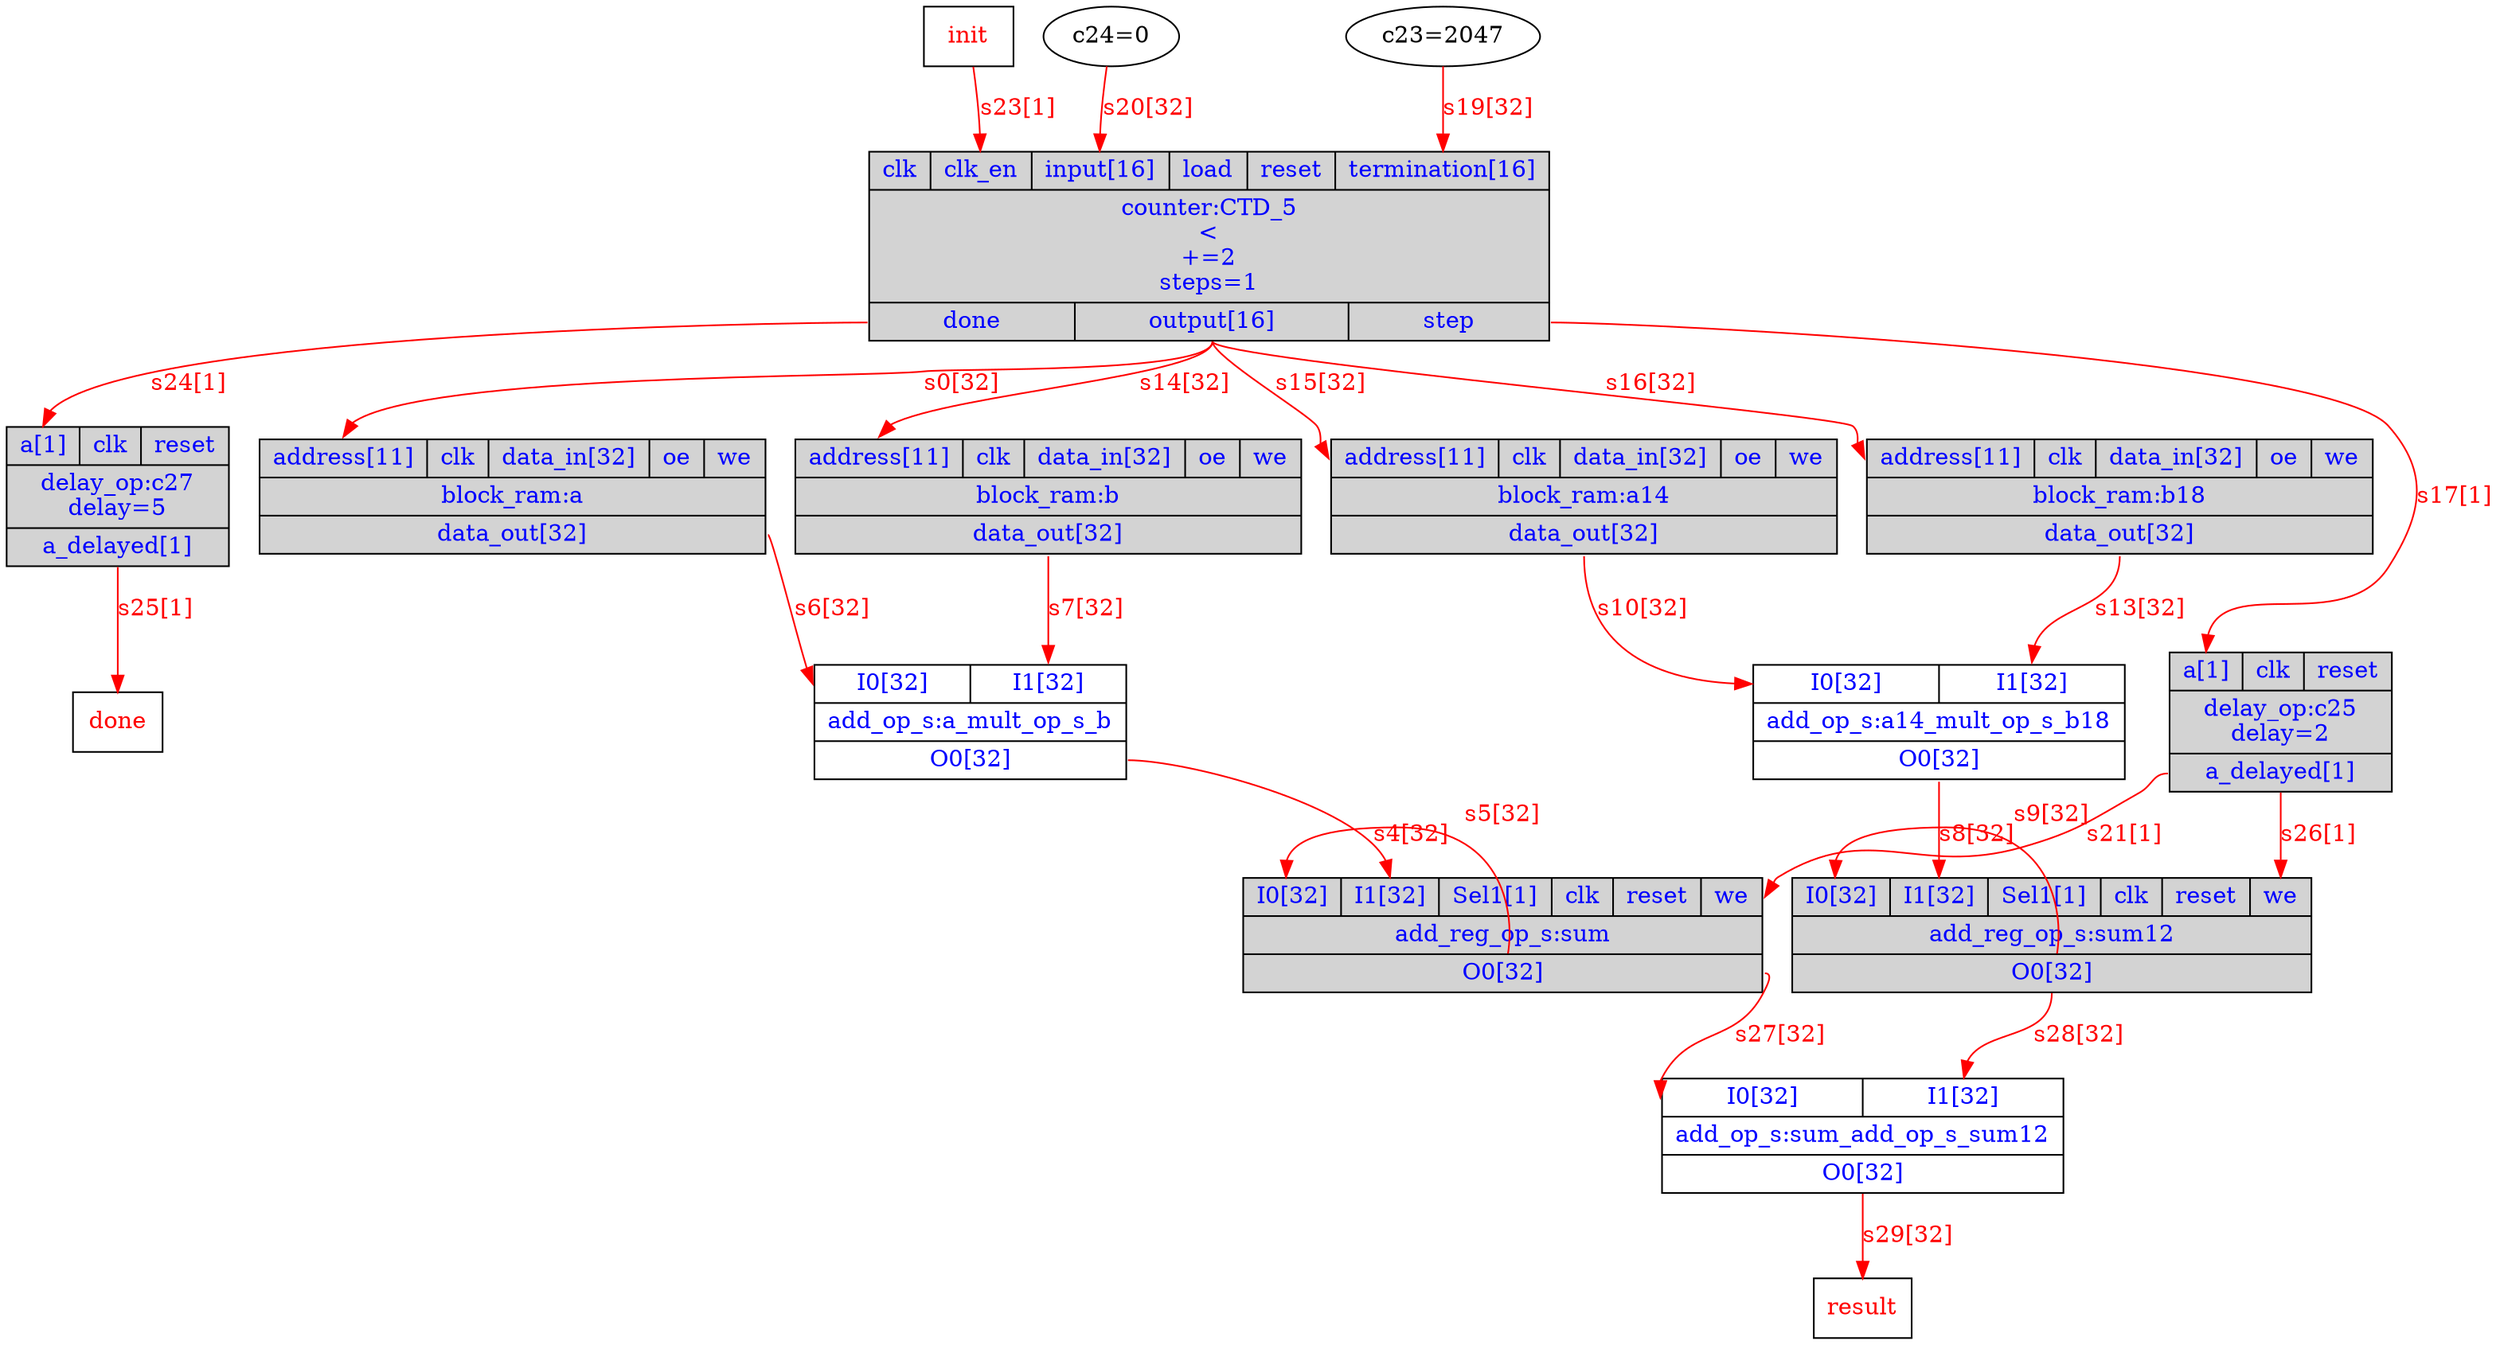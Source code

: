 digraph diagram {
// Components (Nodes) 
"CTD_5" [shape=record, fontcolor=blue, style="filled", fillcolor="lightgray", label="{{<clk>clk|<clk_en>clk_en|<input>input[16]|<load>load|<reset>reset|<termination>termination[16]}|counter:CTD_5\n\<\n+=2\nsteps=1|{<done>done|<output>output[16]|<step>step}}"]; 
"sum" [shape=record, fontcolor=blue, style="filled", fillcolor="lightgray", label="{{<I0>I0[32]|<I1>I1[32]|<Sel1>Sel1[1]|<clk>clk|<reset>reset|<we>we}|add_reg_op_s:sum|{<O0>O0[32]}}"]; 
"a_mult_op_s_b" [shape=record, fontcolor=blue, label="{{<I0>I0[32]|<I1>I1[32]}|add_op_s:a_mult_op_s_b|{<O0>O0[32]}}"]; 
"a" [shape=record, fontcolor=blue, style="filled", fillcolor="lightgray", label="{{<address>address[11]|<clk>clk|<data_in>data_in[32]|<oe>oe|<we>we}|block_ram:a|{<data_out>data_out[32]}}"]; 
"b" [shape=record, fontcolor=blue, style="filled", fillcolor="lightgray", label="{{<address>address[11]|<clk>clk|<data_in>data_in[32]|<oe>oe|<we>we}|block_ram:b|{<data_out>data_out[32]}}"]; 
"sum12" [shape=record, fontcolor=blue, style="filled", fillcolor="lightgray", label="{{<I0>I0[32]|<I1>I1[32]|<Sel1>Sel1[1]|<clk>clk|<reset>reset|<we>we}|add_reg_op_s:sum12|{<O0>O0[32]}}"]; 
"a14_mult_op_s_b18" [shape=record, fontcolor=blue, label="{{<I0>I0[32]|<I1>I1[32]}|add_op_s:a14_mult_op_s_b18|{<O0>O0[32]}}"]; 
"a14" [shape=record, fontcolor=blue, style="filled", fillcolor="lightgray", label="{{<address>address[11]|<clk>clk|<data_in>data_in[32]|<oe>oe|<we>we}|block_ram:a14|{<data_out>data_out[32]}}"]; 
"b18" [shape=record, fontcolor=blue, style="filled", fillcolor="lightgray", label="{{<address>address[11]|<clk>clk|<data_in>data_in[32]|<oe>oe|<we>we}|block_ram:b18|{<data_out>data_out[32]}}"]; 
"init" [shape=msquare fontcolor=red label="init"]"done" [shape=msquare fontcolor=red label="done"]"c23" [fontcolor=b label="c23=2047"]"c24" [fontcolor=b label="c24=0"]"c25" [shape=record, fontcolor=blue, style="filled", fillcolor="lightgray", label="{{<a>a[1]|<clk>clk|<reset>reset}|delay_op:c25\ndelay=2|{<a_delayed>a_delayed[1]}}"]; 
"c27" [shape=record, fontcolor=blue, style="filled", fillcolor="lightgray", label="{{<a>a[1]|<clk>clk|<reset>reset}|delay_op:c27\ndelay=5|{<a_delayed>a_delayed[1]}}"]; 
"sum_add_op_s_sum12" [shape=record, fontcolor=blue, label="{{<I0>I0[32]|<I1>I1[32]}|add_op_s:sum_add_op_s_sum12|{<O0>O0[32]}}"]; 
"result" [shape=msquare fontcolor=red label="result"]// Signals (Edges) 
"CTD_5":output -> "a":address[label="s0[32]" color=red fontcolor=red]; 
"a_mult_op_s_b":O0 -> "sum":I1[label="s4[32]" color=red fontcolor=red]; 
"sum":O0 -> "sum":I0[label="s5[32]" color=red fontcolor=red]; 
"a":data_out -> "a_mult_op_s_b":I0[label="s6[32]" color=red fontcolor=red]; 
"b":data_out -> "a_mult_op_s_b":I1[label="s7[32]" color=red fontcolor=red]; 
"a14_mult_op_s_b18":O0 -> "sum12":I1[label="s8[32]" color=red fontcolor=red]; 
"sum12":O0 -> "sum12":I0[label="s9[32]" color=red fontcolor=red]; 
"a14":data_out -> "a14_mult_op_s_b18":I0[label="s10[32]" color=red fontcolor=red]; 
"b18":data_out -> "a14_mult_op_s_b18":I1[label="s13[32]" color=red fontcolor=red]; 
"CTD_5":output -> "b":address[label="s14[32]" color=red fontcolor=red]; 
"CTD_5":output -> "a14":address[label="s15[32]" color=red fontcolor=red]; 
"CTD_5":output -> "b18":address[label="s16[32]" color=red fontcolor=red]; 
"CTD_5":step -> "c25":a[label="s17[1]" color=red fontcolor=red]; 
"c23":out -> "CTD_5":termination[label="s19[32]" color=red fontcolor=red]; 
"c24":out -> "CTD_5":input[label="s20[32]" color=red fontcolor=red]; 
"c25":a_delayed -> "sum":we[label="s21[1]" color=red fontcolor=red]; 
"init":out -> "CTD_5":clk_en[label="s23[1]" color=red fontcolor=red]; 
"CTD_5":done -> "c27":a[label="s24[1]" color=red fontcolor=red]; 
"c27":a_delayed -> "done":in[label="s25[1]" color=red fontcolor=red]; 
"c25":a_delayed -> "sum12":we[label="s26[1]" color=red fontcolor=red]; 
"sum":O0 -> "sum_add_op_s_sum12":I0[label="s27[32]" color=red fontcolor=red]; 
"sum12":O0 -> "sum_add_op_s_sum12":I1[label="s28[32]" color=red fontcolor=red]; 
"sum_add_op_s_sum12":O0 -> "result":in[label="s29[32]" color=red fontcolor=red]; 
}

